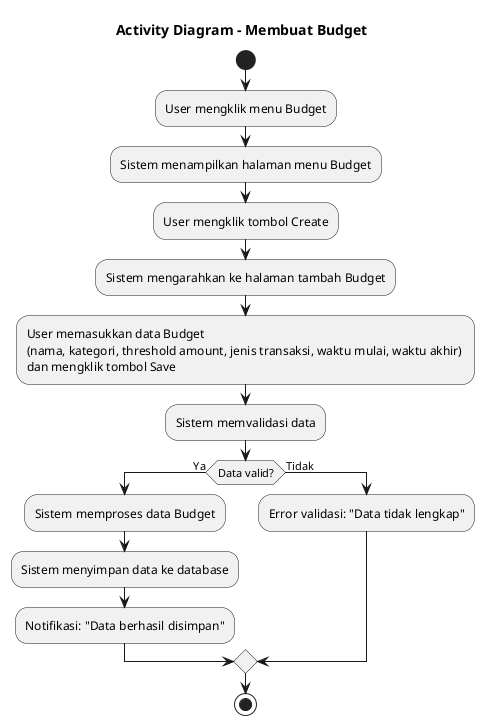 @startuml
title Activity Diagram - Membuat Budget
start

:User mengklik menu Budget;
:Sistem menampilkan halaman menu Budget;

:User mengklik tombol Create;
:Sistem mengarahkan ke halaman tambah Budget;

:User memasukkan data Budget 
(nama, kategori, threshold amount, jenis transaksi, waktu mulai, waktu akhir) 
dan mengklik tombol Save;

:Sistem memvalidasi data;

if (Data valid?) then (Ya)
    :Sistem memproses data Budget;
    :Sistem menyimpan data ke database;
    :Notifikasi: "Data berhasil disimpan";
else (Tidak)
    :Error validasi: "Data tidak lengkap";
endif

stop
@enduml
